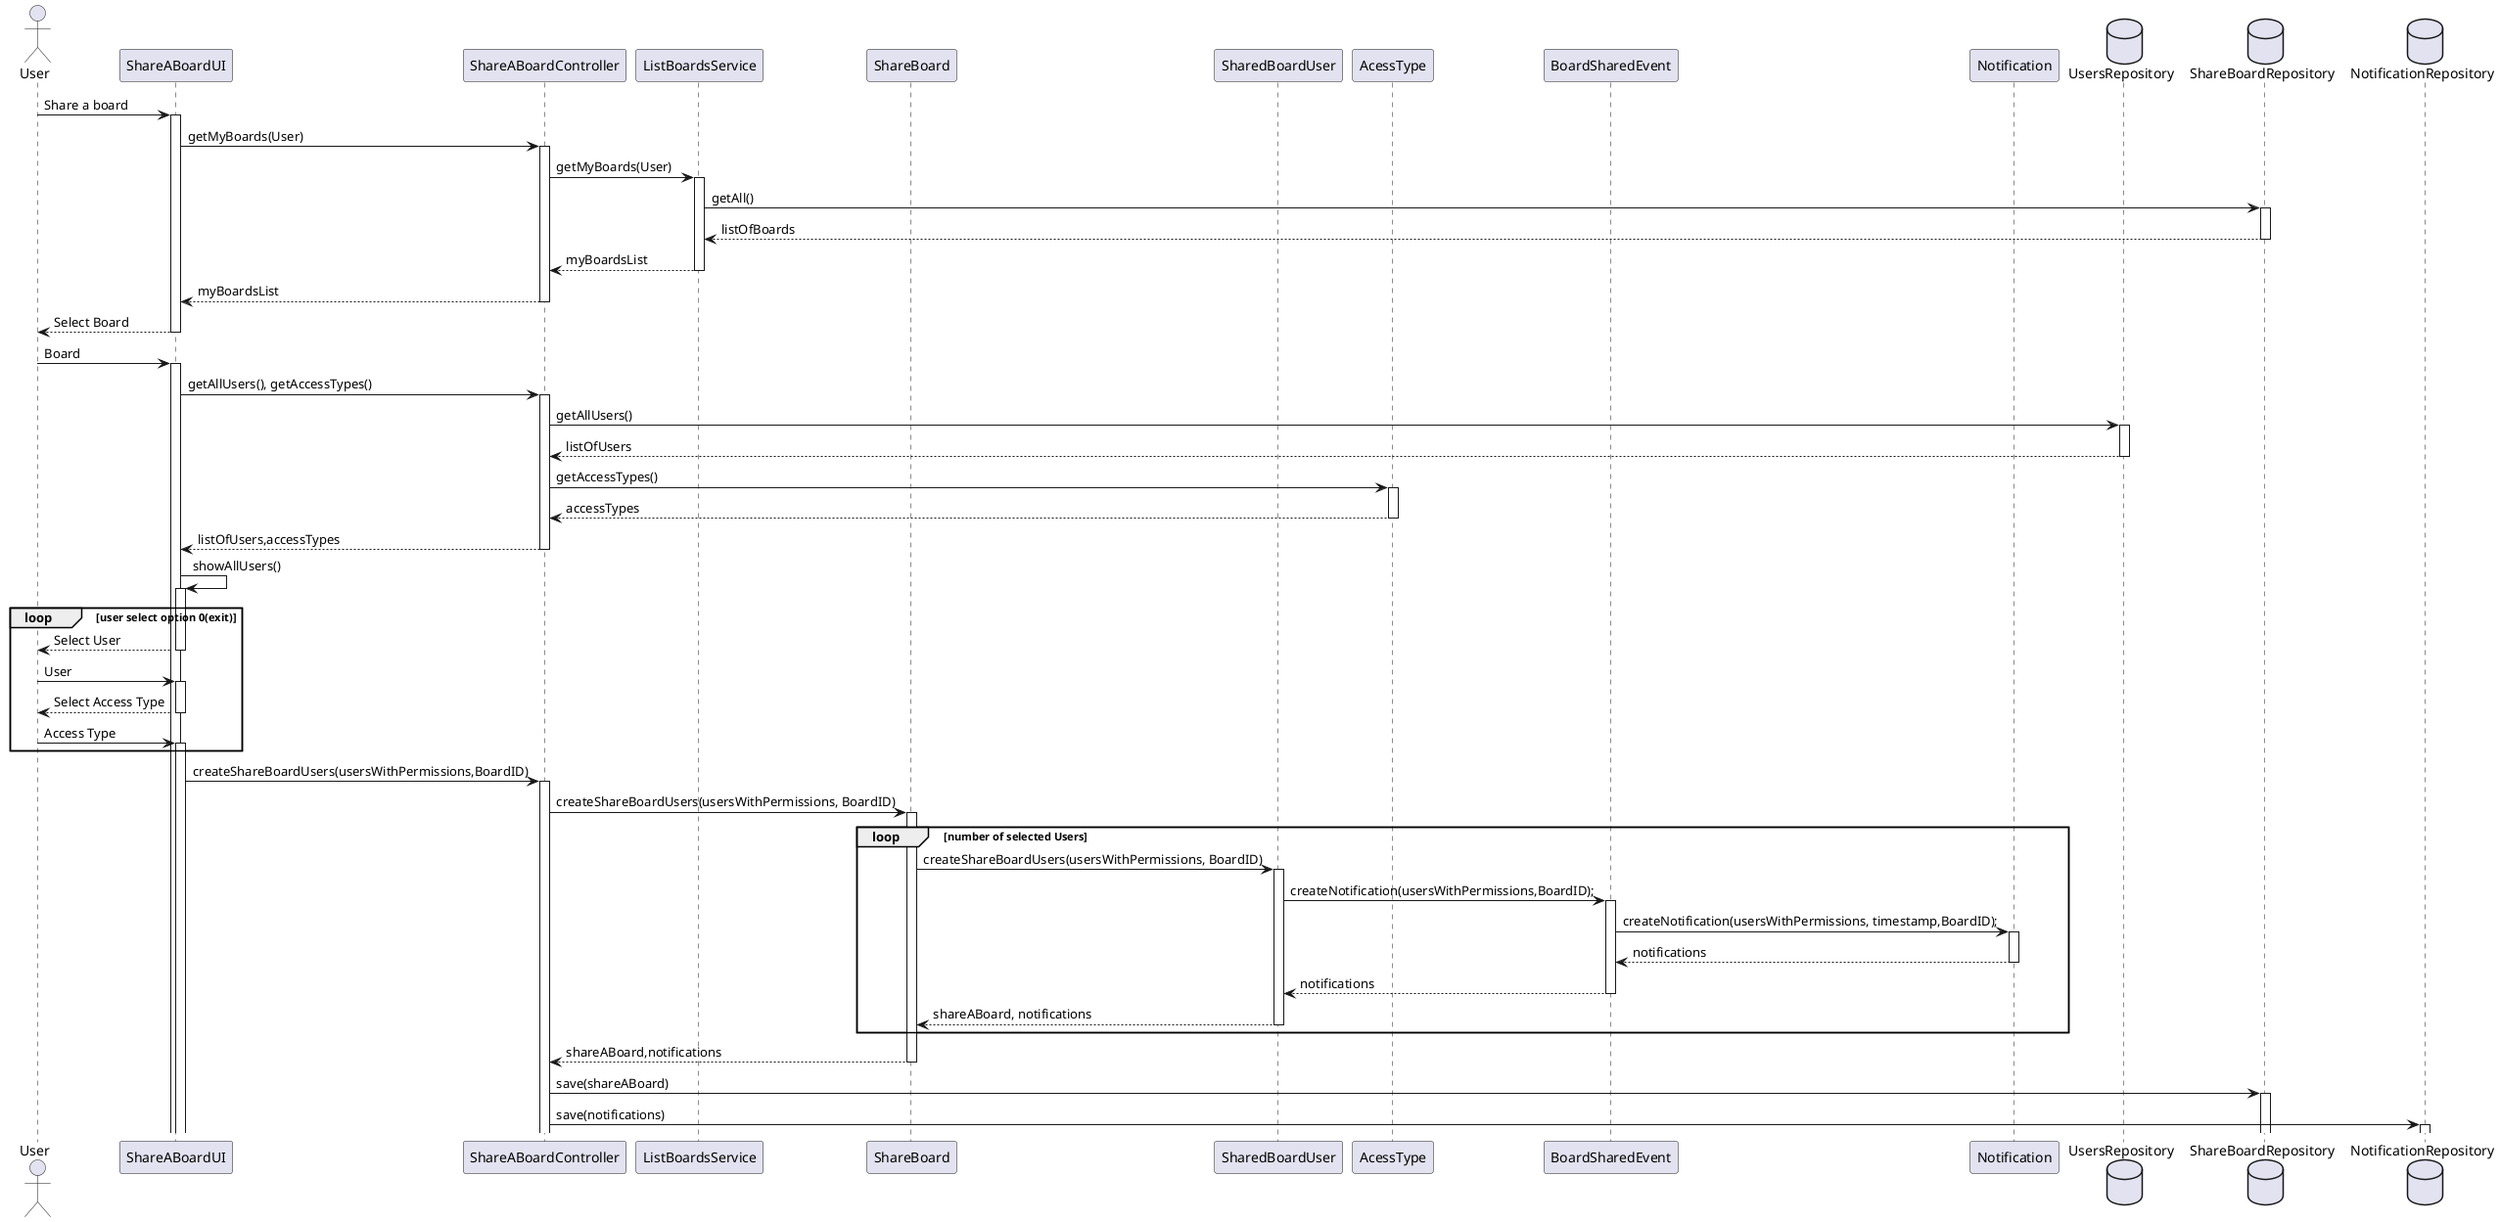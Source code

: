 @startuml

autoactivate on

actor User as U
participant "ShareABoardUI" as UI
participant "ShareABoardController" as C
participant "ListBoardsService" as S
participant "ShareBoard" as SB
participant "SharedBoardUser" as SBU
participant "AcessType" as AT
participant "BoardSharedEvent" as E
participant "Notification" as N
database "UsersRepository" as UR
database "ShareBoardRepository" as SBR
database "NotificationRepository" as NR


U -> UI:Share a board
UI -> C: getMyBoards(User)
C->S:getMyBoards(User)
S->SBR: getAll()
SBR-->S: listOfBoards
S-->C: myBoardsList
C-->UI: myBoardsList
UI-->U: Select Board

U->UI:Board
UI -> C: getAllUsers(), getAccessTypes()
C -> UR: getAllUsers()
UR --> C: listOfUsers

C->AT: getAccessTypes()
AT-->C: accessTypes
C --> UI: listOfUsers,accessTypes

UI -> UI: showAllUsers()

loop user select option 0(exit)
UI --> U: Select User
U -> UI: User
UI-->U: Select Access Type
U->UI: Access Type
end

UI->C:createShareBoardUsers(usersWithPermissions,BoardID)
C->SB: createShareBoardUsers(usersWithPermissions, BoardID)

loop number of selected Users
SB-> SBU: createShareBoardUsers(usersWithPermissions, BoardID)
SBU->E: createNotification(usersWithPermissions,BoardID);
E->N: createNotification(usersWithPermissions, timestamp,BoardID);
N-->E: notifications
E-->SBU: notifications
SBU-->SB: shareABoard, notifications
end

SB-->C:shareABoard,notifications
C->SBR: save(shareABoard)
C->NR: save(notifications)

@enduml
